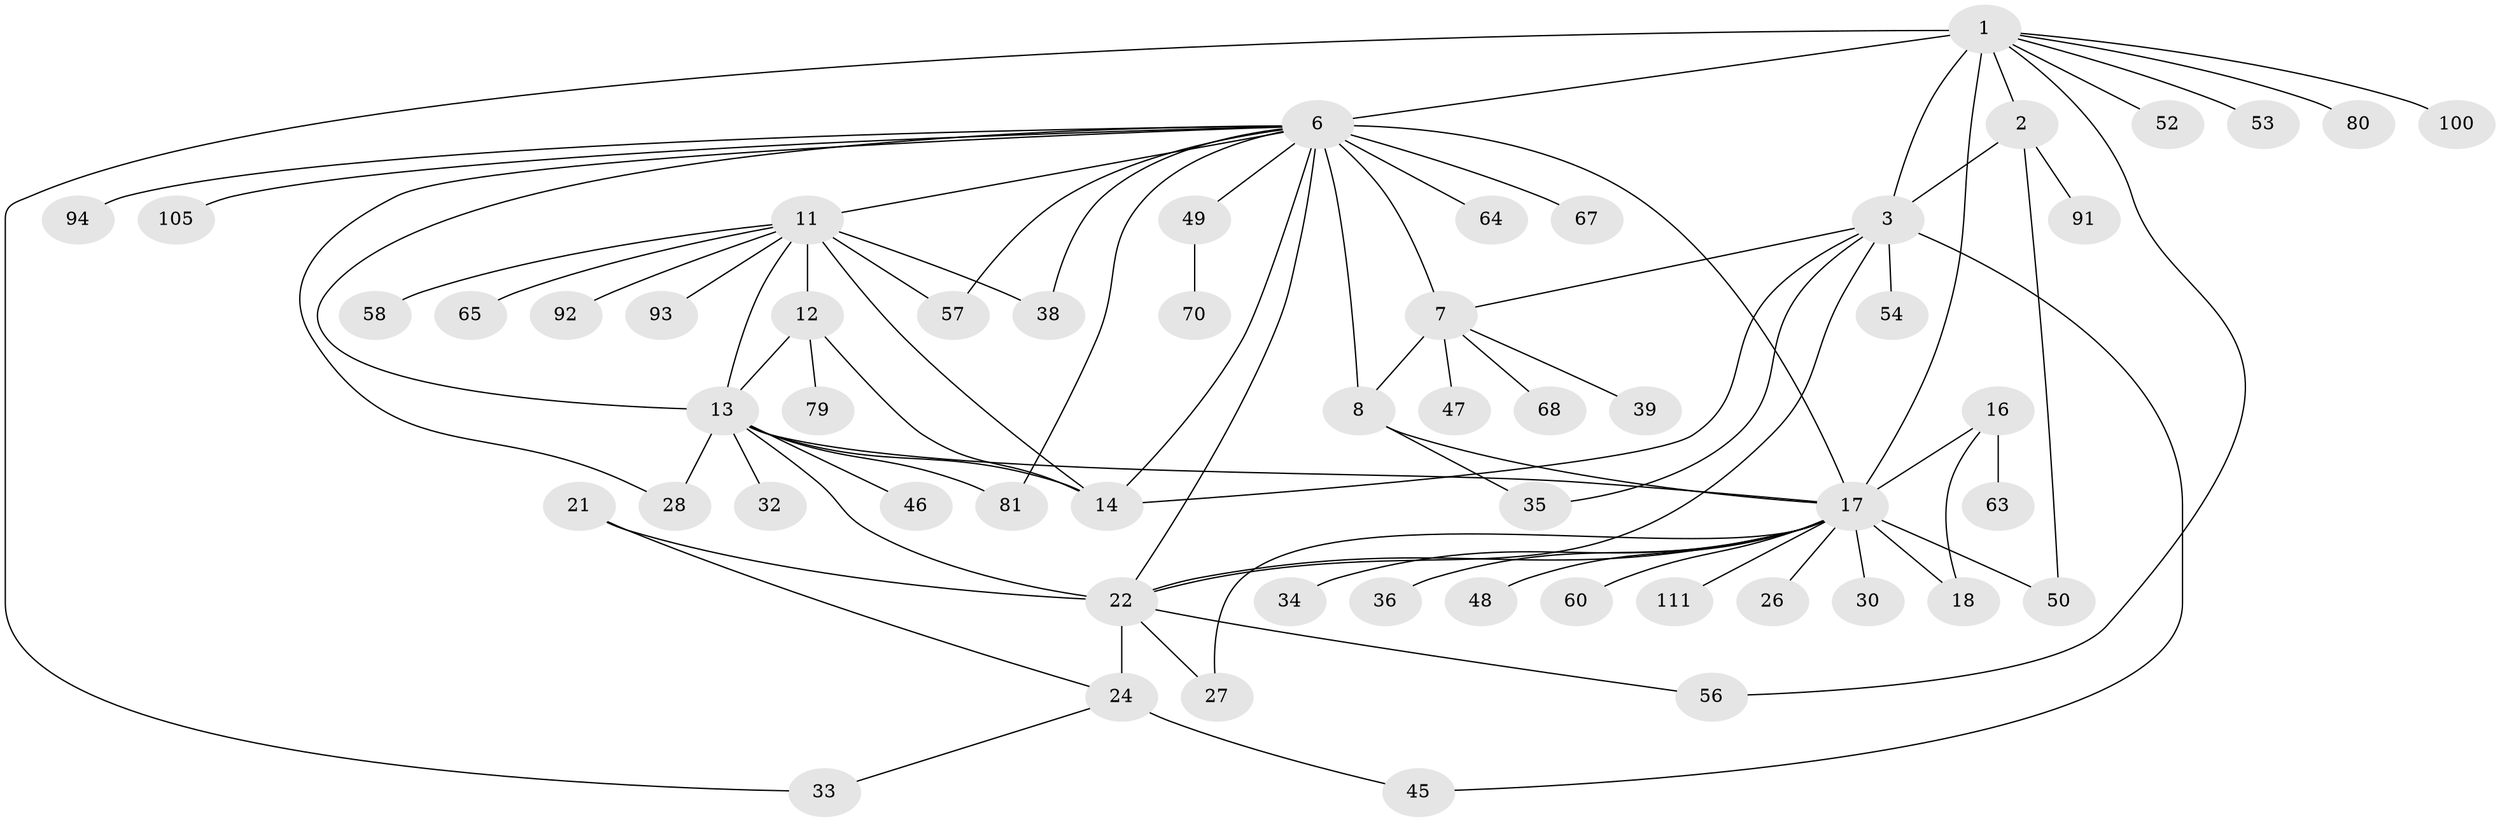 // original degree distribution, {8: 0.061946902654867256, 6: 0.02654867256637168, 10: 0.035398230088495575, 12: 0.008849557522123894, 13: 0.008849557522123894, 5: 0.02654867256637168, 11: 0.017699115044247787, 7: 0.008849557522123894, 9: 0.017699115044247787, 4: 0.02654867256637168, 2: 0.18584070796460178, 1: 0.5486725663716814, 3: 0.02654867256637168}
// Generated by graph-tools (version 1.1) at 2025/15/03/09/25 04:15:46]
// undirected, 56 vertices, 82 edges
graph export_dot {
graph [start="1"]
  node [color=gray90,style=filled];
  1 [super="+4"];
  2;
  3 [super="+5+101"];
  6 [super="+9+55"];
  7 [super="+97+43+61+10"];
  8;
  11 [super="+15+82+73"];
  12;
  13;
  14 [super="+69+76+75"];
  16 [super="+83+71"];
  17 [super="+19+113"];
  18 [super="+110"];
  21 [super="+62"];
  22 [super="+25+37+23+90"];
  24 [super="+51+86+87+88+112"];
  26 [super="+104"];
  27 [super="+44+77+107"];
  28;
  30;
  32 [super="+41"];
  33;
  34;
  35;
  36 [super="+109"];
  38;
  39;
  45;
  46 [super="+98"];
  47;
  48;
  49;
  50 [super="+59"];
  52;
  53 [super="+74"];
  54;
  56;
  57 [super="+95"];
  58;
  60;
  63;
  64;
  65;
  67;
  68;
  70;
  79;
  80;
  81;
  91;
  92;
  93;
  94;
  100;
  105;
  111;
  1 -- 2 [weight=2];
  1 -- 3 [weight=4];
  1 -- 33;
  1 -- 56;
  1 -- 6;
  1 -- 17;
  1 -- 80;
  1 -- 100;
  1 -- 52;
  1 -- 53;
  2 -- 3 [weight=2];
  2 -- 50;
  2 -- 91;
  3 -- 14;
  3 -- 22;
  3 -- 35;
  3 -- 45;
  3 -- 54;
  3 -- 7;
  6 -- 7 [weight=4];
  6 -- 8 [weight=2];
  6 -- 38;
  6 -- 49;
  6 -- 81;
  6 -- 11;
  6 -- 22 [weight=2];
  6 -- 14;
  6 -- 64;
  6 -- 67;
  6 -- 105;
  6 -- 13;
  6 -- 57;
  6 -- 28;
  6 -- 94;
  6 -- 17;
  7 -- 8 [weight=2];
  7 -- 47;
  7 -- 68;
  7 -- 39;
  8 -- 17;
  8 -- 35;
  11 -- 12 [weight=2];
  11 -- 13 [weight=2];
  11 -- 14 [weight=2];
  11 -- 65;
  11 -- 38;
  11 -- 57;
  11 -- 58;
  11 -- 92;
  11 -- 93;
  12 -- 13;
  12 -- 14;
  12 -- 79;
  13 -- 14;
  13 -- 28;
  13 -- 32;
  13 -- 46;
  13 -- 81;
  13 -- 22;
  13 -- 17;
  16 -- 17 [weight=3];
  16 -- 18;
  16 -- 63;
  17 -- 18 [weight=3];
  17 -- 111;
  17 -- 50;
  17 -- 34;
  17 -- 36;
  17 -- 48;
  17 -- 22;
  17 -- 26;
  17 -- 27;
  17 -- 60;
  17 -- 30;
  21 -- 22 [weight=3];
  21 -- 24;
  22 -- 24 [weight=3];
  22 -- 56;
  22 -- 27;
  24 -- 33;
  24 -- 45;
  49 -- 70;
}
